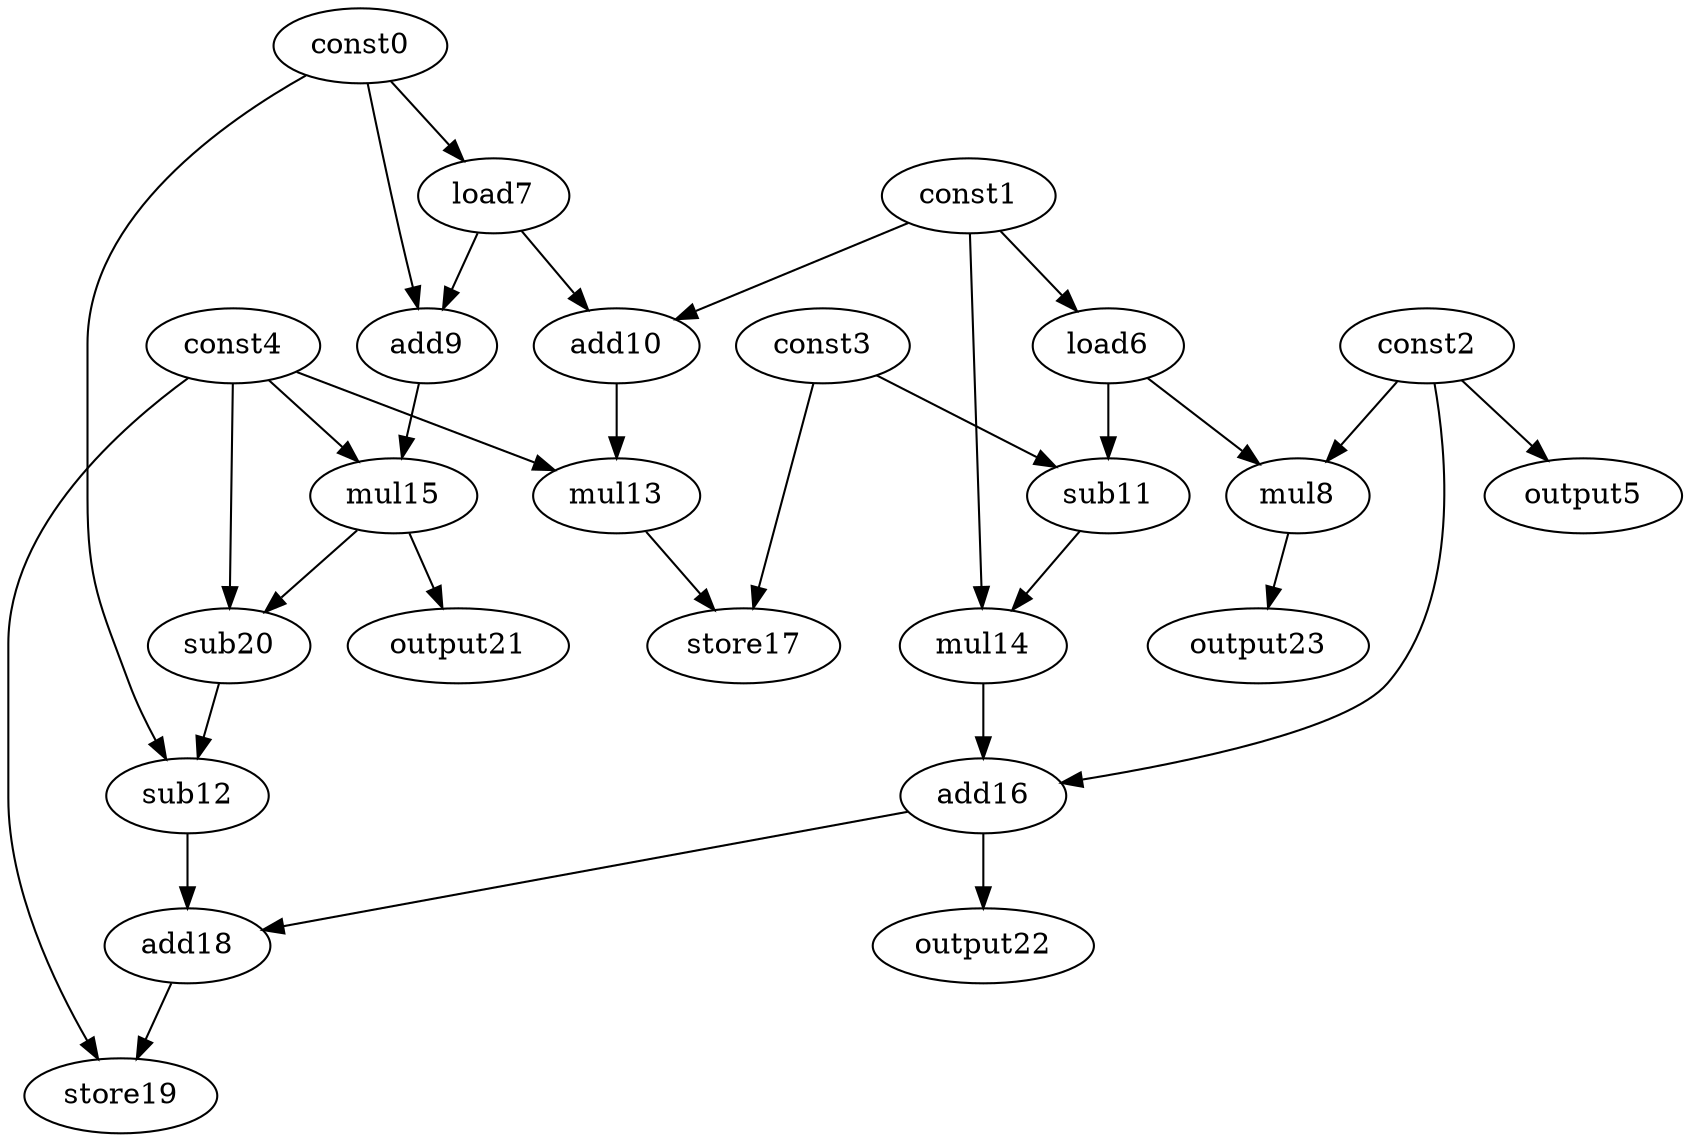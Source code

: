 digraph G { 
const0[opcode=const]; 
const1[opcode=const]; 
const2[opcode=const]; 
const3[opcode=const]; 
const4[opcode=const]; 
output5[opcode=output]; 
load6[opcode=load]; 
load7[opcode=load]; 
mul8[opcode=mul]; 
add9[opcode=add]; 
add10[opcode=add]; 
sub11[opcode=sub]; 
sub12[opcode=sub]; 
mul13[opcode=mul]; 
mul14[opcode=mul]; 
mul15[opcode=mul]; 
add16[opcode=add]; 
store17[opcode=store]; 
add18[opcode=add]; 
store19[opcode=store]; 
sub20[opcode=sub]; 
output21[opcode=output]; 
output22[opcode=output]; 
output23[opcode=output]; 
const2->output5[operand=0];
const1->load6[operand=0];
const0->load7[operand=0];
const2->mul8[operand=0];
load6->mul8[operand=1];
const0->add9[operand=0];
load7->add9[operand=1];
const1->add10[operand=0];
load7->add10[operand=1];
const3->sub11[operand=0];
load6->sub11[operand=1];
add10->mul13[operand=0];
const4->mul13[operand=1];
const1->mul14[operand=0];
sub11->mul14[operand=1];
add9->mul15[operand=0];
const4->mul15[operand=1];
mul8->output23[operand=0];
const2->add16[operand=0];
mul14->add16[operand=1];
const3->store17[operand=0];
mul13->store17[operand=1];
const4->sub20[operand=0];
mul15->sub20[operand=1];
mul15->output21[operand=0];
const0->sub12[operand=0];
sub20->sub12[operand=1];
add16->output22[operand=0];
add16->add18[operand=0];
sub12->add18[operand=1];
add18->store19[operand=0];
const4->store19[operand=1];
}
